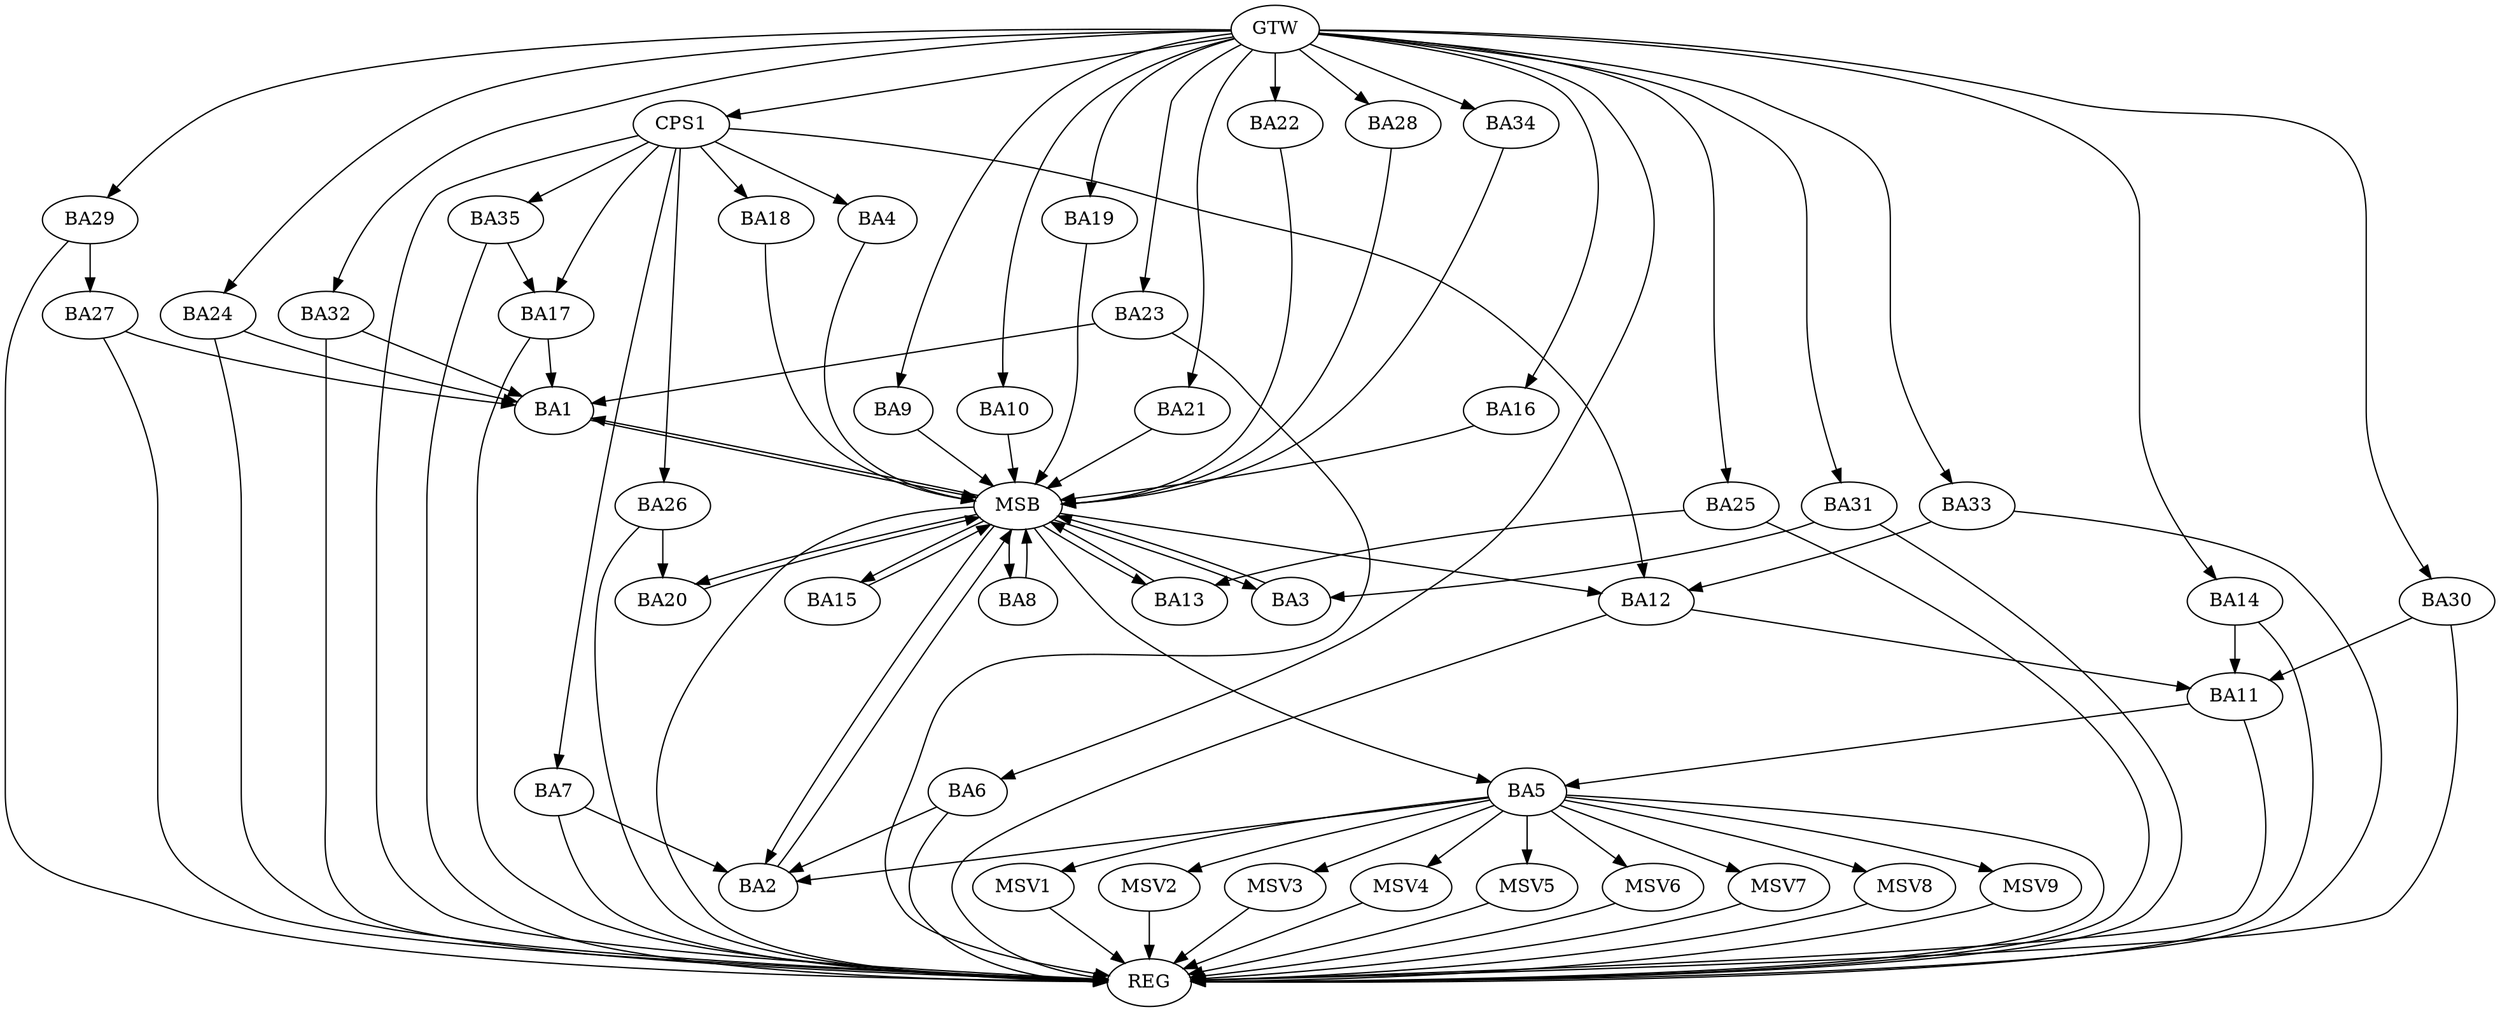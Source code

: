 strict digraph G {
  BA1 [ label="BA1" ];
  BA2 [ label="BA2" ];
  BA3 [ label="BA3" ];
  BA4 [ label="BA4" ];
  BA5 [ label="BA5" ];
  BA6 [ label="BA6" ];
  BA7 [ label="BA7" ];
  BA8 [ label="BA8" ];
  BA9 [ label="BA9" ];
  BA10 [ label="BA10" ];
  BA11 [ label="BA11" ];
  BA12 [ label="BA12" ];
  BA13 [ label="BA13" ];
  BA14 [ label="BA14" ];
  BA15 [ label="BA15" ];
  BA16 [ label="BA16" ];
  BA17 [ label="BA17" ];
  BA18 [ label="BA18" ];
  BA19 [ label="BA19" ];
  BA20 [ label="BA20" ];
  BA21 [ label="BA21" ];
  BA22 [ label="BA22" ];
  BA23 [ label="BA23" ];
  BA24 [ label="BA24" ];
  BA25 [ label="BA25" ];
  BA26 [ label="BA26" ];
  BA27 [ label="BA27" ];
  BA28 [ label="BA28" ];
  BA29 [ label="BA29" ];
  BA30 [ label="BA30" ];
  BA31 [ label="BA31" ];
  BA32 [ label="BA32" ];
  BA33 [ label="BA33" ];
  BA34 [ label="BA34" ];
  BA35 [ label="BA35" ];
  CPS1 [ label="CPS1" ];
  GTW [ label="GTW" ];
  REG [ label="REG" ];
  MSB [ label="MSB" ];
  MSV1 [ label="MSV1" ];
  MSV2 [ label="MSV2" ];
  MSV3 [ label="MSV3" ];
  MSV4 [ label="MSV4" ];
  MSV5 [ label="MSV5" ];
  MSV6 [ label="MSV6" ];
  MSV7 [ label="MSV7" ];
  MSV8 [ label="MSV8" ];
  MSV9 [ label="MSV9" ];
  BA5 -> BA2;
  BA6 -> BA2;
  BA7 -> BA2;
  BA11 -> BA5;
  BA12 -> BA11;
  BA14 -> BA11;
  BA17 -> BA1;
  BA23 -> BA1;
  BA24 -> BA1;
  BA25 -> BA13;
  BA26 -> BA20;
  BA27 -> BA1;
  BA29 -> BA27;
  BA30 -> BA11;
  BA31 -> BA3;
  BA32 -> BA1;
  BA33 -> BA12;
  BA35 -> BA17;
  CPS1 -> BA4;
  CPS1 -> BA12;
  CPS1 -> BA7;
  CPS1 -> BA17;
  CPS1 -> BA26;
  CPS1 -> BA35;
  CPS1 -> BA18;
  GTW -> BA6;
  GTW -> BA9;
  GTW -> BA10;
  GTW -> BA14;
  GTW -> BA16;
  GTW -> BA19;
  GTW -> BA21;
  GTW -> BA22;
  GTW -> BA23;
  GTW -> BA24;
  GTW -> BA25;
  GTW -> BA28;
  GTW -> BA29;
  GTW -> BA30;
  GTW -> BA31;
  GTW -> BA32;
  GTW -> BA33;
  GTW -> BA34;
  GTW -> CPS1;
  BA5 -> REG;
  BA6 -> REG;
  BA7 -> REG;
  BA11 -> REG;
  BA12 -> REG;
  BA14 -> REG;
  BA17 -> REG;
  BA23 -> REG;
  BA24 -> REG;
  BA25 -> REG;
  BA26 -> REG;
  BA27 -> REG;
  BA29 -> REG;
  BA30 -> REG;
  BA31 -> REG;
  BA32 -> REG;
  BA33 -> REG;
  BA35 -> REG;
  CPS1 -> REG;
  BA1 -> MSB;
  MSB -> BA2;
  MSB -> REG;
  BA2 -> MSB;
  MSB -> BA1;
  BA3 -> MSB;
  BA4 -> MSB;
  BA8 -> MSB;
  MSB -> BA3;
  BA9 -> MSB;
  MSB -> BA8;
  BA10 -> MSB;
  BA13 -> MSB;
  BA15 -> MSB;
  MSB -> BA5;
  BA16 -> MSB;
  MSB -> BA13;
  BA18 -> MSB;
  BA19 -> MSB;
  BA20 -> MSB;
  MSB -> BA12;
  BA21 -> MSB;
  BA22 -> MSB;
  BA28 -> MSB;
  MSB -> BA20;
  BA34 -> MSB;
  MSB -> BA15;
  BA5 -> MSV1;
  MSV1 -> REG;
  BA5 -> MSV2;
  MSV2 -> REG;
  BA5 -> MSV3;
  MSV3 -> REG;
  BA5 -> MSV4;
  MSV4 -> REG;
  BA5 -> MSV5;
  MSV5 -> REG;
  BA5 -> MSV6;
  MSV6 -> REG;
  BA5 -> MSV7;
  BA5 -> MSV8;
  MSV7 -> REG;
  MSV8 -> REG;
  BA5 -> MSV9;
  MSV9 -> REG;
}
